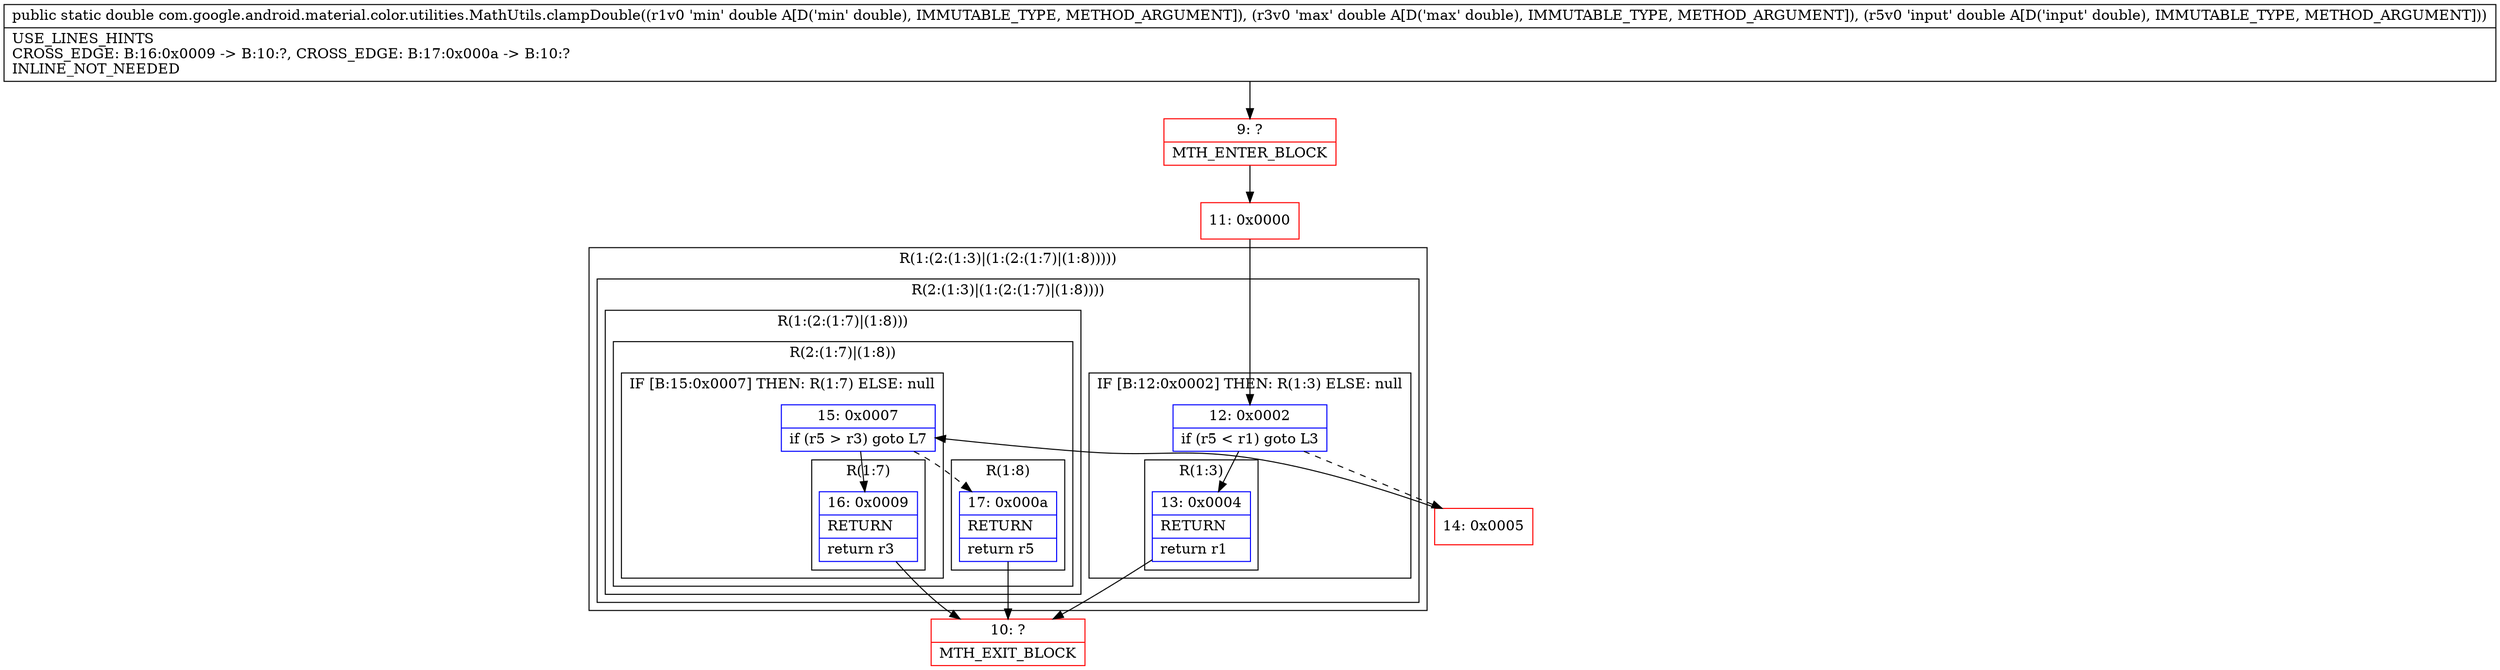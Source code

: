 digraph "CFG forcom.google.android.material.color.utilities.MathUtils.clampDouble(DDD)D" {
subgraph cluster_Region_1252417444 {
label = "R(1:(2:(1:3)|(1:(2:(1:7)|(1:8)))))";
node [shape=record,color=blue];
subgraph cluster_Region_472576811 {
label = "R(2:(1:3)|(1:(2:(1:7)|(1:8))))";
node [shape=record,color=blue];
subgraph cluster_IfRegion_1003225716 {
label = "IF [B:12:0x0002] THEN: R(1:3) ELSE: null";
node [shape=record,color=blue];
Node_12 [shape=record,label="{12\:\ 0x0002|if (r5 \< r1) goto L3\l}"];
subgraph cluster_Region_56621764 {
label = "R(1:3)";
node [shape=record,color=blue];
Node_13 [shape=record,label="{13\:\ 0x0004|RETURN\l|return r1\l}"];
}
}
subgraph cluster_Region_2071780980 {
label = "R(1:(2:(1:7)|(1:8)))";
node [shape=record,color=blue];
subgraph cluster_Region_805620123 {
label = "R(2:(1:7)|(1:8))";
node [shape=record,color=blue];
subgraph cluster_IfRegion_1795203661 {
label = "IF [B:15:0x0007] THEN: R(1:7) ELSE: null";
node [shape=record,color=blue];
Node_15 [shape=record,label="{15\:\ 0x0007|if (r5 \> r3) goto L7\l}"];
subgraph cluster_Region_393608243 {
label = "R(1:7)";
node [shape=record,color=blue];
Node_16 [shape=record,label="{16\:\ 0x0009|RETURN\l|return r3\l}"];
}
}
subgraph cluster_Region_174530519 {
label = "R(1:8)";
node [shape=record,color=blue];
Node_17 [shape=record,label="{17\:\ 0x000a|RETURN\l|return r5\l}"];
}
}
}
}
}
Node_9 [shape=record,color=red,label="{9\:\ ?|MTH_ENTER_BLOCK\l}"];
Node_11 [shape=record,color=red,label="{11\:\ 0x0000}"];
Node_10 [shape=record,color=red,label="{10\:\ ?|MTH_EXIT_BLOCK\l}"];
Node_14 [shape=record,color=red,label="{14\:\ 0x0005}"];
MethodNode[shape=record,label="{public static double com.google.android.material.color.utilities.MathUtils.clampDouble((r1v0 'min' double A[D('min' double), IMMUTABLE_TYPE, METHOD_ARGUMENT]), (r3v0 'max' double A[D('max' double), IMMUTABLE_TYPE, METHOD_ARGUMENT]), (r5v0 'input' double A[D('input' double), IMMUTABLE_TYPE, METHOD_ARGUMENT]))  | USE_LINES_HINTS\lCROSS_EDGE: B:16:0x0009 \-\> B:10:?, CROSS_EDGE: B:17:0x000a \-\> B:10:?\lINLINE_NOT_NEEDED\l}"];
MethodNode -> Node_9;Node_12 -> Node_13;
Node_12 -> Node_14[style=dashed];
Node_13 -> Node_10;
Node_15 -> Node_16;
Node_15 -> Node_17[style=dashed];
Node_16 -> Node_10;
Node_17 -> Node_10;
Node_9 -> Node_11;
Node_11 -> Node_12;
Node_14 -> Node_15;
}

